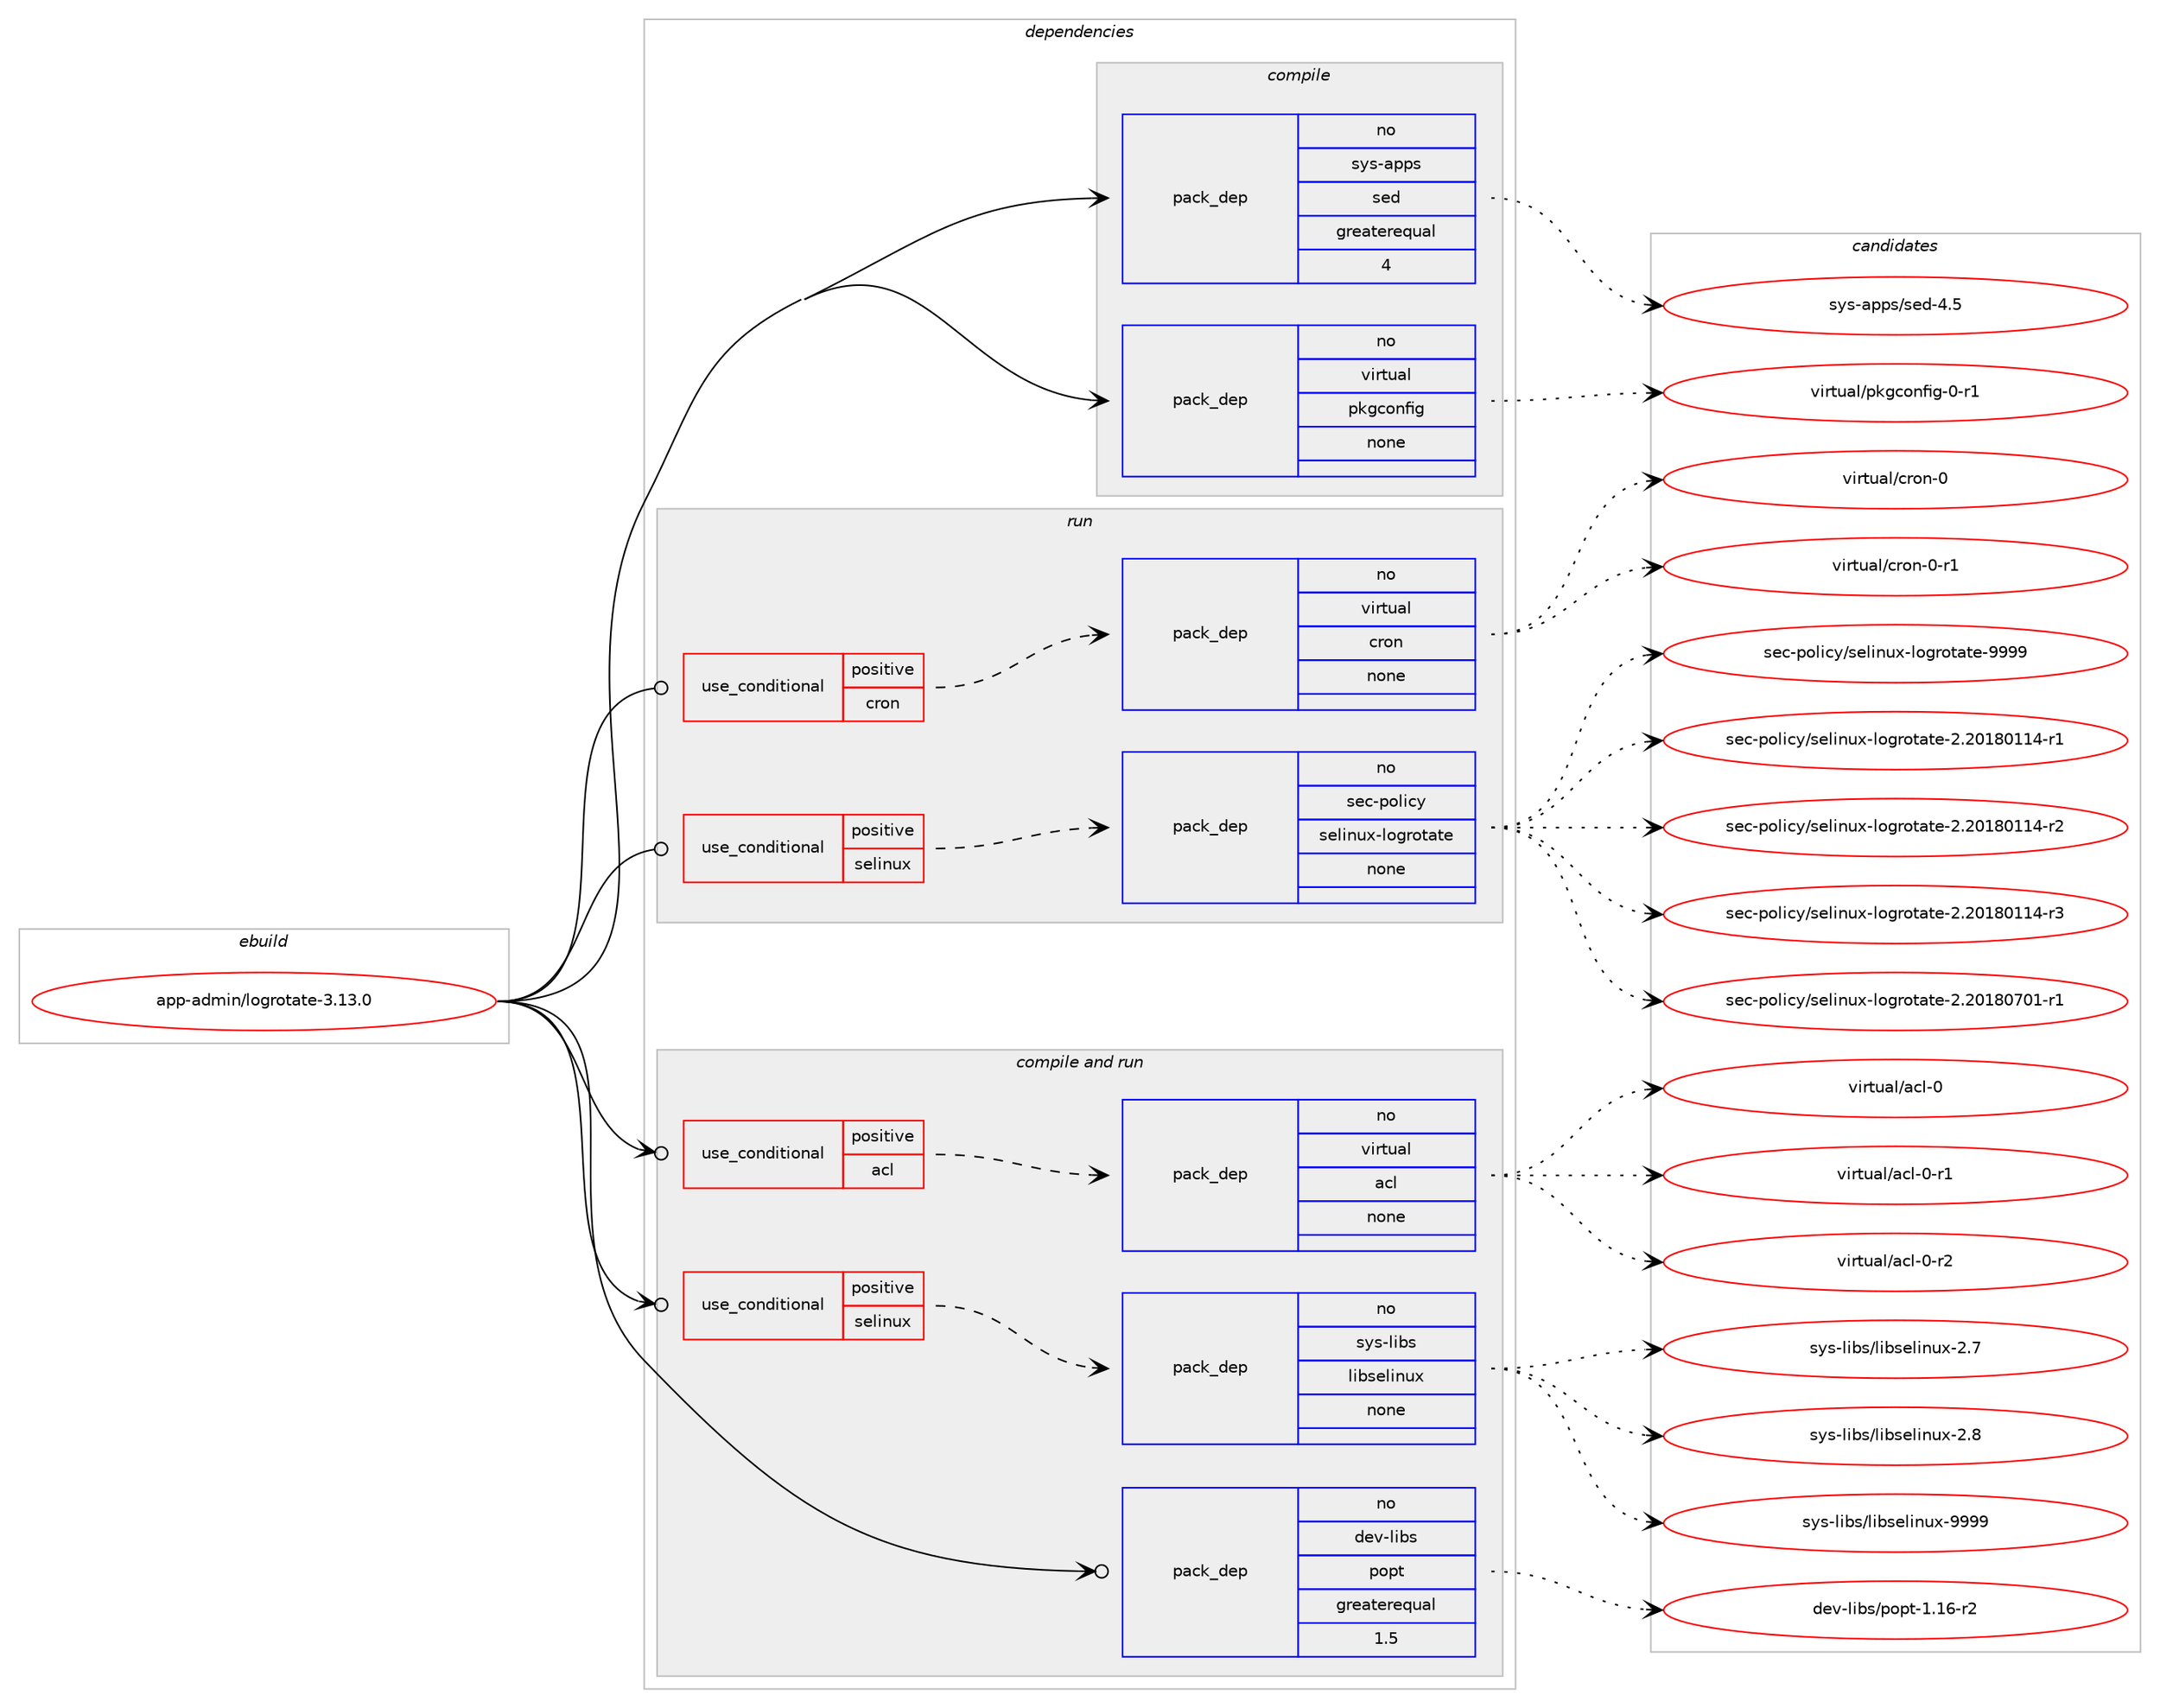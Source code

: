 digraph prolog {

# *************
# Graph options
# *************

newrank=true;
concentrate=true;
compound=true;
graph [rankdir=LR,fontname=Helvetica,fontsize=10,ranksep=1.5];#, ranksep=2.5, nodesep=0.2];
edge  [arrowhead=vee];
node  [fontname=Helvetica,fontsize=10];

# **********
# The ebuild
# **********

subgraph cluster_leftcol {
color=gray;
rank=same;
label=<<i>ebuild</i>>;
id [label="app-admin/logrotate-3.13.0", color=red, width=4, href="../app-admin/logrotate-3.13.0.svg"];
}

# ****************
# The dependencies
# ****************

subgraph cluster_midcol {
color=gray;
label=<<i>dependencies</i>>;
subgraph cluster_compile {
fillcolor="#eeeeee";
style=filled;
label=<<i>compile</i>>;
subgraph pack2182 {
dependency2719 [label=<<TABLE BORDER="0" CELLBORDER="1" CELLSPACING="0" CELLPADDING="4" WIDTH="220"><TR><TD ROWSPAN="6" CELLPADDING="30">pack_dep</TD></TR><TR><TD WIDTH="110">no</TD></TR><TR><TD>sys-apps</TD></TR><TR><TD>sed</TD></TR><TR><TD>greaterequal</TD></TR><TR><TD>4</TD></TR></TABLE>>, shape=none, color=blue];
}
id:e -> dependency2719:w [weight=20,style="solid",arrowhead="vee"];
subgraph pack2183 {
dependency2720 [label=<<TABLE BORDER="0" CELLBORDER="1" CELLSPACING="0" CELLPADDING="4" WIDTH="220"><TR><TD ROWSPAN="6" CELLPADDING="30">pack_dep</TD></TR><TR><TD WIDTH="110">no</TD></TR><TR><TD>virtual</TD></TR><TR><TD>pkgconfig</TD></TR><TR><TD>none</TD></TR><TR><TD></TD></TR></TABLE>>, shape=none, color=blue];
}
id:e -> dependency2720:w [weight=20,style="solid",arrowhead="vee"];
}
subgraph cluster_compileandrun {
fillcolor="#eeeeee";
style=filled;
label=<<i>compile and run</i>>;
subgraph cond473 {
dependency2721 [label=<<TABLE BORDER="0" CELLBORDER="1" CELLSPACING="0" CELLPADDING="4"><TR><TD ROWSPAN="3" CELLPADDING="10">use_conditional</TD></TR><TR><TD>positive</TD></TR><TR><TD>acl</TD></TR></TABLE>>, shape=none, color=red];
subgraph pack2184 {
dependency2722 [label=<<TABLE BORDER="0" CELLBORDER="1" CELLSPACING="0" CELLPADDING="4" WIDTH="220"><TR><TD ROWSPAN="6" CELLPADDING="30">pack_dep</TD></TR><TR><TD WIDTH="110">no</TD></TR><TR><TD>virtual</TD></TR><TR><TD>acl</TD></TR><TR><TD>none</TD></TR><TR><TD></TD></TR></TABLE>>, shape=none, color=blue];
}
dependency2721:e -> dependency2722:w [weight=20,style="dashed",arrowhead="vee"];
}
id:e -> dependency2721:w [weight=20,style="solid",arrowhead="odotvee"];
subgraph cond474 {
dependency2723 [label=<<TABLE BORDER="0" CELLBORDER="1" CELLSPACING="0" CELLPADDING="4"><TR><TD ROWSPAN="3" CELLPADDING="10">use_conditional</TD></TR><TR><TD>positive</TD></TR><TR><TD>selinux</TD></TR></TABLE>>, shape=none, color=red];
subgraph pack2185 {
dependency2724 [label=<<TABLE BORDER="0" CELLBORDER="1" CELLSPACING="0" CELLPADDING="4" WIDTH="220"><TR><TD ROWSPAN="6" CELLPADDING="30">pack_dep</TD></TR><TR><TD WIDTH="110">no</TD></TR><TR><TD>sys-libs</TD></TR><TR><TD>libselinux</TD></TR><TR><TD>none</TD></TR><TR><TD></TD></TR></TABLE>>, shape=none, color=blue];
}
dependency2723:e -> dependency2724:w [weight=20,style="dashed",arrowhead="vee"];
}
id:e -> dependency2723:w [weight=20,style="solid",arrowhead="odotvee"];
subgraph pack2186 {
dependency2725 [label=<<TABLE BORDER="0" CELLBORDER="1" CELLSPACING="0" CELLPADDING="4" WIDTH="220"><TR><TD ROWSPAN="6" CELLPADDING="30">pack_dep</TD></TR><TR><TD WIDTH="110">no</TD></TR><TR><TD>dev-libs</TD></TR><TR><TD>popt</TD></TR><TR><TD>greaterequal</TD></TR><TR><TD>1.5</TD></TR></TABLE>>, shape=none, color=blue];
}
id:e -> dependency2725:w [weight=20,style="solid",arrowhead="odotvee"];
}
subgraph cluster_run {
fillcolor="#eeeeee";
style=filled;
label=<<i>run</i>>;
subgraph cond475 {
dependency2726 [label=<<TABLE BORDER="0" CELLBORDER="1" CELLSPACING="0" CELLPADDING="4"><TR><TD ROWSPAN="3" CELLPADDING="10">use_conditional</TD></TR><TR><TD>positive</TD></TR><TR><TD>cron</TD></TR></TABLE>>, shape=none, color=red];
subgraph pack2187 {
dependency2727 [label=<<TABLE BORDER="0" CELLBORDER="1" CELLSPACING="0" CELLPADDING="4" WIDTH="220"><TR><TD ROWSPAN="6" CELLPADDING="30">pack_dep</TD></TR><TR><TD WIDTH="110">no</TD></TR><TR><TD>virtual</TD></TR><TR><TD>cron</TD></TR><TR><TD>none</TD></TR><TR><TD></TD></TR></TABLE>>, shape=none, color=blue];
}
dependency2726:e -> dependency2727:w [weight=20,style="dashed",arrowhead="vee"];
}
id:e -> dependency2726:w [weight=20,style="solid",arrowhead="odot"];
subgraph cond476 {
dependency2728 [label=<<TABLE BORDER="0" CELLBORDER="1" CELLSPACING="0" CELLPADDING="4"><TR><TD ROWSPAN="3" CELLPADDING="10">use_conditional</TD></TR><TR><TD>positive</TD></TR><TR><TD>selinux</TD></TR></TABLE>>, shape=none, color=red];
subgraph pack2188 {
dependency2729 [label=<<TABLE BORDER="0" CELLBORDER="1" CELLSPACING="0" CELLPADDING="4" WIDTH="220"><TR><TD ROWSPAN="6" CELLPADDING="30">pack_dep</TD></TR><TR><TD WIDTH="110">no</TD></TR><TR><TD>sec-policy</TD></TR><TR><TD>selinux-logrotate</TD></TR><TR><TD>none</TD></TR><TR><TD></TD></TR></TABLE>>, shape=none, color=blue];
}
dependency2728:e -> dependency2729:w [weight=20,style="dashed",arrowhead="vee"];
}
id:e -> dependency2728:w [weight=20,style="solid",arrowhead="odot"];
}
}

# **************
# The candidates
# **************

subgraph cluster_choices {
rank=same;
color=gray;
label=<<i>candidates</i>>;

subgraph choice2182 {
color=black;
nodesep=1;
choice11512111545971121121154711510110045524653 [label="sys-apps/sed-4.5", color=red, width=4,href="../sys-apps/sed-4.5.svg"];
dependency2719:e -> choice11512111545971121121154711510110045524653:w [style=dotted,weight="100"];
}
subgraph choice2183 {
color=black;
nodesep=1;
choice11810511411611797108471121071039911111010210510345484511449 [label="virtual/pkgconfig-0-r1", color=red, width=4,href="../virtual/pkgconfig-0-r1.svg"];
dependency2720:e -> choice11810511411611797108471121071039911111010210510345484511449:w [style=dotted,weight="100"];
}
subgraph choice2184 {
color=black;
nodesep=1;
choice118105114116117971084797991084548 [label="virtual/acl-0", color=red, width=4,href="../virtual/acl-0.svg"];
choice1181051141161179710847979910845484511449 [label="virtual/acl-0-r1", color=red, width=4,href="../virtual/acl-0-r1.svg"];
choice1181051141161179710847979910845484511450 [label="virtual/acl-0-r2", color=red, width=4,href="../virtual/acl-0-r2.svg"];
dependency2722:e -> choice118105114116117971084797991084548:w [style=dotted,weight="100"];
dependency2722:e -> choice1181051141161179710847979910845484511449:w [style=dotted,weight="100"];
dependency2722:e -> choice1181051141161179710847979910845484511450:w [style=dotted,weight="100"];
}
subgraph choice2185 {
color=black;
nodesep=1;
choice1151211154510810598115471081059811510110810511011712045504655 [label="sys-libs/libselinux-2.7", color=red, width=4,href="../sys-libs/libselinux-2.7.svg"];
choice1151211154510810598115471081059811510110810511011712045504656 [label="sys-libs/libselinux-2.8", color=red, width=4,href="../sys-libs/libselinux-2.8.svg"];
choice115121115451081059811547108105981151011081051101171204557575757 [label="sys-libs/libselinux-9999", color=red, width=4,href="../sys-libs/libselinux-9999.svg"];
dependency2724:e -> choice1151211154510810598115471081059811510110810511011712045504655:w [style=dotted,weight="100"];
dependency2724:e -> choice1151211154510810598115471081059811510110810511011712045504656:w [style=dotted,weight="100"];
dependency2724:e -> choice115121115451081059811547108105981151011081051101171204557575757:w [style=dotted,weight="100"];
}
subgraph choice2186 {
color=black;
nodesep=1;
choice10010111845108105981154711211111211645494649544511450 [label="dev-libs/popt-1.16-r2", color=red, width=4,href="../dev-libs/popt-1.16-r2.svg"];
dependency2725:e -> choice10010111845108105981154711211111211645494649544511450:w [style=dotted,weight="100"];
}
subgraph choice2187 {
color=black;
nodesep=1;
choice1181051141161179710847991141111104548 [label="virtual/cron-0", color=red, width=4,href="../virtual/cron-0.svg"];
choice11810511411611797108479911411111045484511449 [label="virtual/cron-0-r1", color=red, width=4,href="../virtual/cron-0-r1.svg"];
dependency2727:e -> choice1181051141161179710847991141111104548:w [style=dotted,weight="100"];
dependency2727:e -> choice11810511411611797108479911411111045484511449:w [style=dotted,weight="100"];
}
subgraph choice2188 {
color=black;
nodesep=1;
choice11510199451121111081059912147115101108105110117120451081111031141111169711610145504650484956484949524511449 [label="sec-policy/selinux-logrotate-2.20180114-r1", color=red, width=4,href="../sec-policy/selinux-logrotate-2.20180114-r1.svg"];
choice11510199451121111081059912147115101108105110117120451081111031141111169711610145504650484956484949524511450 [label="sec-policy/selinux-logrotate-2.20180114-r2", color=red, width=4,href="../sec-policy/selinux-logrotate-2.20180114-r2.svg"];
choice11510199451121111081059912147115101108105110117120451081111031141111169711610145504650484956484949524511451 [label="sec-policy/selinux-logrotate-2.20180114-r3", color=red, width=4,href="../sec-policy/selinux-logrotate-2.20180114-r3.svg"];
choice11510199451121111081059912147115101108105110117120451081111031141111169711610145504650484956485548494511449 [label="sec-policy/selinux-logrotate-2.20180701-r1", color=red, width=4,href="../sec-policy/selinux-logrotate-2.20180701-r1.svg"];
choice1151019945112111108105991214711510110810511011712045108111103114111116971161014557575757 [label="sec-policy/selinux-logrotate-9999", color=red, width=4,href="../sec-policy/selinux-logrotate-9999.svg"];
dependency2729:e -> choice11510199451121111081059912147115101108105110117120451081111031141111169711610145504650484956484949524511449:w [style=dotted,weight="100"];
dependency2729:e -> choice11510199451121111081059912147115101108105110117120451081111031141111169711610145504650484956484949524511450:w [style=dotted,weight="100"];
dependency2729:e -> choice11510199451121111081059912147115101108105110117120451081111031141111169711610145504650484956484949524511451:w [style=dotted,weight="100"];
dependency2729:e -> choice11510199451121111081059912147115101108105110117120451081111031141111169711610145504650484956485548494511449:w [style=dotted,weight="100"];
dependency2729:e -> choice1151019945112111108105991214711510110810511011712045108111103114111116971161014557575757:w [style=dotted,weight="100"];
}
}

}
